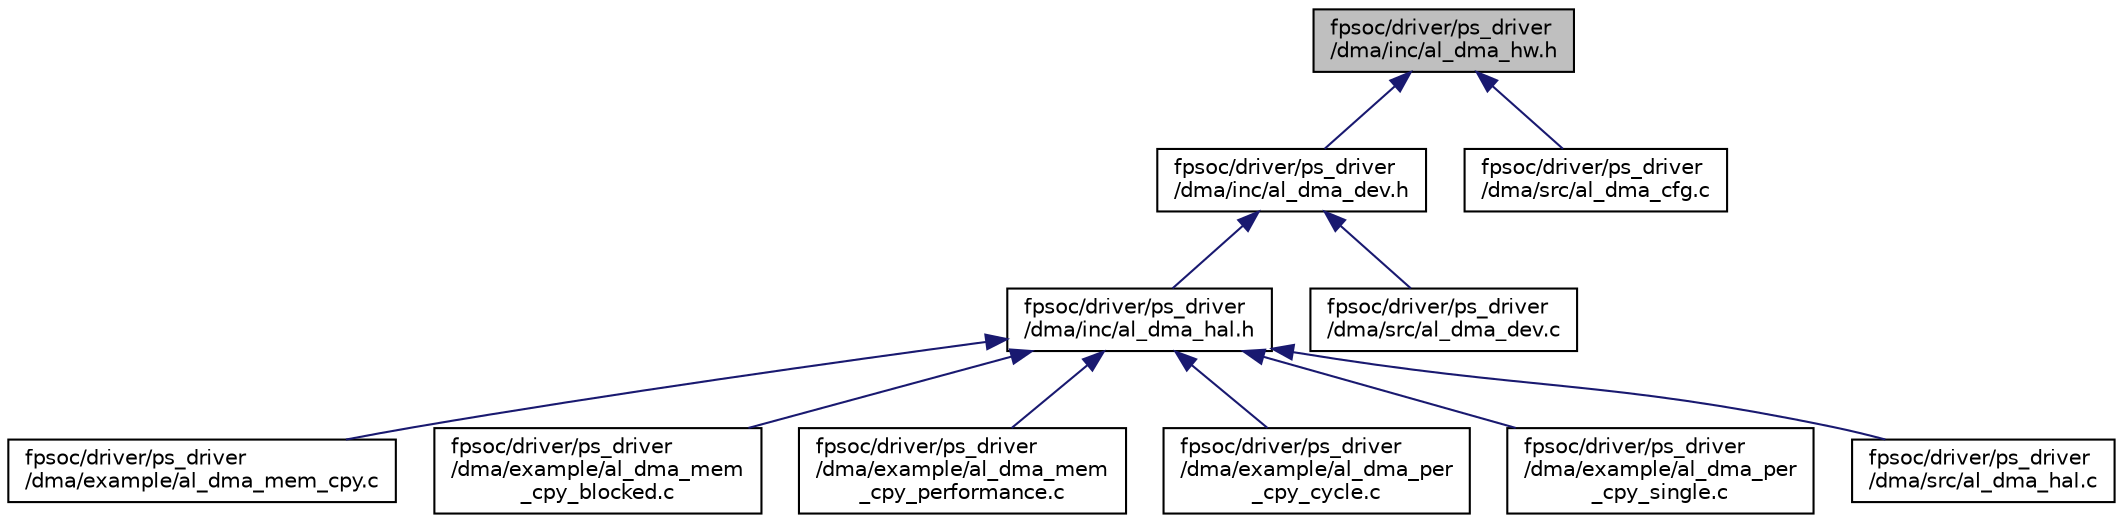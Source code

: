 digraph "fpsoc/driver/ps_driver/dma/inc/al_dma_hw.h"
{
  edge [fontname="Helvetica",fontsize="10",labelfontname="Helvetica",labelfontsize="10"];
  node [fontname="Helvetica",fontsize="10",shape=record];
  Node2 [label="fpsoc/driver/ps_driver\l/dma/inc/al_dma_hw.h",height=0.2,width=0.4,color="black", fillcolor="grey75", style="filled", fontcolor="black"];
  Node2 -> Node3 [dir="back",color="midnightblue",fontsize="10",style="solid",fontname="Helvetica"];
  Node3 [label="fpsoc/driver/ps_driver\l/dma/inc/al_dma_dev.h",height=0.2,width=0.4,color="black", fillcolor="white", style="filled",URL="$al__dma__dev_8h.html"];
  Node3 -> Node4 [dir="back",color="midnightblue",fontsize="10",style="solid",fontname="Helvetica"];
  Node4 [label="fpsoc/driver/ps_driver\l/dma/inc/al_dma_hal.h",height=0.2,width=0.4,color="black", fillcolor="white", style="filled",URL="$al__dma__hal_8h.html"];
  Node4 -> Node5 [dir="back",color="midnightblue",fontsize="10",style="solid",fontname="Helvetica"];
  Node5 [label="fpsoc/driver/ps_driver\l/dma/example/al_dma_mem_cpy.c",height=0.2,width=0.4,color="black", fillcolor="white", style="filled",URL="$al__dma__mem__cpy_8c.html"];
  Node4 -> Node6 [dir="back",color="midnightblue",fontsize="10",style="solid",fontname="Helvetica"];
  Node6 [label="fpsoc/driver/ps_driver\l/dma/example/al_dma_mem\l_cpy_blocked.c",height=0.2,width=0.4,color="black", fillcolor="white", style="filled",URL="$al__dma__mem__cpy__blocked_8c.html"];
  Node4 -> Node7 [dir="back",color="midnightblue",fontsize="10",style="solid",fontname="Helvetica"];
  Node7 [label="fpsoc/driver/ps_driver\l/dma/example/al_dma_mem\l_cpy_performance.c",height=0.2,width=0.4,color="black", fillcolor="white", style="filled",URL="$al__dma__mem__cpy__performance_8c.html"];
  Node4 -> Node8 [dir="back",color="midnightblue",fontsize="10",style="solid",fontname="Helvetica"];
  Node8 [label="fpsoc/driver/ps_driver\l/dma/example/al_dma_per\l_cpy_cycle.c",height=0.2,width=0.4,color="black", fillcolor="white", style="filled",URL="$al__dma__per__cpy__cycle_8c.html"];
  Node4 -> Node9 [dir="back",color="midnightblue",fontsize="10",style="solid",fontname="Helvetica"];
  Node9 [label="fpsoc/driver/ps_driver\l/dma/example/al_dma_per\l_cpy_single.c",height=0.2,width=0.4,color="black", fillcolor="white", style="filled",URL="$al__dma__per__cpy__single_8c.html"];
  Node4 -> Node10 [dir="back",color="midnightblue",fontsize="10",style="solid",fontname="Helvetica"];
  Node10 [label="fpsoc/driver/ps_driver\l/dma/src/al_dma_hal.c",height=0.2,width=0.4,color="black", fillcolor="white", style="filled",URL="$al__dma__hal_8c.html"];
  Node3 -> Node11 [dir="back",color="midnightblue",fontsize="10",style="solid",fontname="Helvetica"];
  Node11 [label="fpsoc/driver/ps_driver\l/dma/src/al_dma_dev.c",height=0.2,width=0.4,color="black", fillcolor="white", style="filled",URL="$al__dma__dev_8c.html"];
  Node2 -> Node12 [dir="back",color="midnightblue",fontsize="10",style="solid",fontname="Helvetica"];
  Node12 [label="fpsoc/driver/ps_driver\l/dma/src/al_dma_cfg.c",height=0.2,width=0.4,color="black", fillcolor="white", style="filled",URL="$al__dma__cfg_8c.html"];
}
